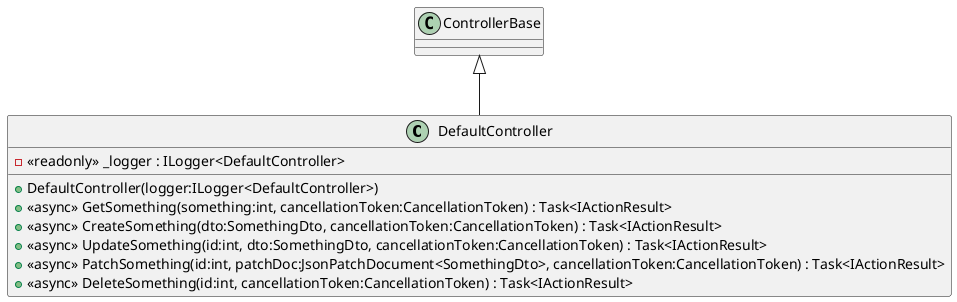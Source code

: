 @startuml
class DefaultController {
    - <<readonly>> _logger : ILogger<DefaultController>
    + DefaultController(logger:ILogger<DefaultController>)
    + <<async>> GetSomething(something:int, cancellationToken:CancellationToken) : Task<IActionResult>
    + <<async>> CreateSomething(dto:SomethingDto, cancellationToken:CancellationToken) : Task<IActionResult>
    + <<async>> UpdateSomething(id:int, dto:SomethingDto, cancellationToken:CancellationToken) : Task<IActionResult>
    + <<async>> PatchSomething(id:int, patchDoc:JsonPatchDocument<SomethingDto>, cancellationToken:CancellationToken) : Task<IActionResult>
    + <<async>> DeleteSomething(id:int, cancellationToken:CancellationToken) : Task<IActionResult>
}
ControllerBase <|-- DefaultController
@enduml
